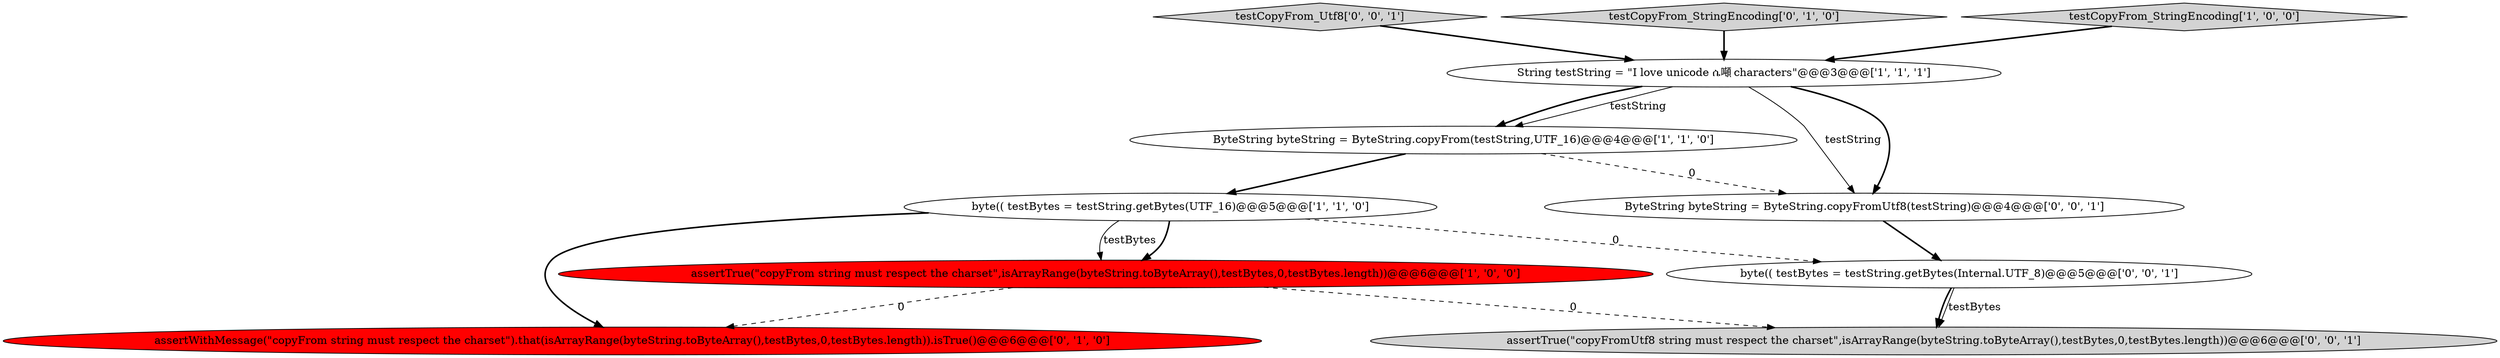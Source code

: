 digraph {
1 [style = filled, label = "ByteString byteString = ByteString.copyFrom(testString,UTF_16)@@@4@@@['1', '1', '0']", fillcolor = white, shape = ellipse image = "AAA0AAABBB1BBB"];
7 [style = filled, label = "ByteString byteString = ByteString.copyFromUtf8(testString)@@@4@@@['0', '0', '1']", fillcolor = white, shape = ellipse image = "AAA0AAABBB3BBB"];
8 [style = filled, label = "testCopyFrom_Utf8['0', '0', '1']", fillcolor = lightgray, shape = diamond image = "AAA0AAABBB3BBB"];
2 [style = filled, label = "byte(( testBytes = testString.getBytes(UTF_16)@@@5@@@['1', '1', '0']", fillcolor = white, shape = ellipse image = "AAA0AAABBB1BBB"];
6 [style = filled, label = "testCopyFrom_StringEncoding['0', '1', '0']", fillcolor = lightgray, shape = diamond image = "AAA0AAABBB2BBB"];
0 [style = filled, label = "testCopyFrom_StringEncoding['1', '0', '0']", fillcolor = lightgray, shape = diamond image = "AAA0AAABBB1BBB"];
3 [style = filled, label = "assertTrue(\"copyFrom string must respect the charset\",isArrayRange(byteString.toByteArray(),testBytes,0,testBytes.length))@@@6@@@['1', '0', '0']", fillcolor = red, shape = ellipse image = "AAA1AAABBB1BBB"];
5 [style = filled, label = "assertWithMessage(\"copyFrom string must respect the charset\").that(isArrayRange(byteString.toByteArray(),testBytes,0,testBytes.length)).isTrue()@@@6@@@['0', '1', '0']", fillcolor = red, shape = ellipse image = "AAA1AAABBB2BBB"];
9 [style = filled, label = "assertTrue(\"copyFromUtf8 string must respect the charset\",isArrayRange(byteString.toByteArray(),testBytes,0,testBytes.length))@@@6@@@['0', '0', '1']", fillcolor = lightgray, shape = ellipse image = "AAA0AAABBB3BBB"];
10 [style = filled, label = "byte(( testBytes = testString.getBytes(Internal.UTF_8)@@@5@@@['0', '0', '1']", fillcolor = white, shape = ellipse image = "AAA0AAABBB3BBB"];
4 [style = filled, label = "String testString = \"I love unicode ሴ噸 characters\"@@@3@@@['1', '1', '1']", fillcolor = white, shape = ellipse image = "AAA0AAABBB1BBB"];
3->5 [style = dashed, label="0"];
4->1 [style = solid, label="testString"];
6->4 [style = bold, label=""];
2->10 [style = dashed, label="0"];
4->1 [style = bold, label=""];
1->2 [style = bold, label=""];
2->3 [style = bold, label=""];
10->9 [style = bold, label=""];
8->4 [style = bold, label=""];
1->7 [style = dashed, label="0"];
3->9 [style = dashed, label="0"];
0->4 [style = bold, label=""];
7->10 [style = bold, label=""];
4->7 [style = bold, label=""];
2->3 [style = solid, label="testBytes"];
10->9 [style = solid, label="testBytes"];
2->5 [style = bold, label=""];
4->7 [style = solid, label="testString"];
}
